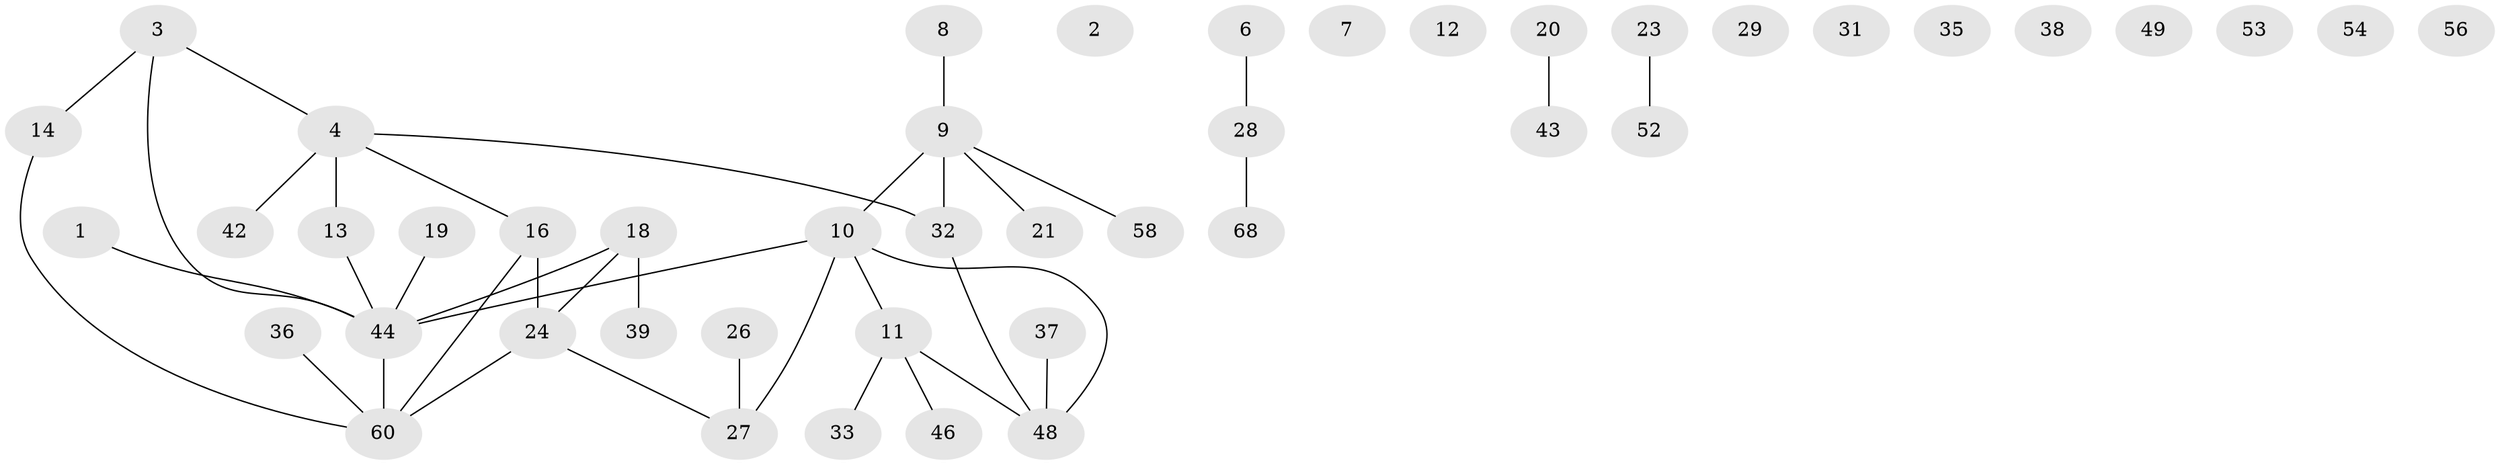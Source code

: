// original degree distribution, {2: 0.2638888888888889, 1: 0.4166666666666667, 5: 0.08333333333333333, 0: 0.09722222222222222, 6: 0.013888888888888888, 3: 0.08333333333333333, 4: 0.041666666666666664}
// Generated by graph-tools (version 1.1) at 2025/41/03/06/25 10:41:20]
// undirected, 45 vertices, 39 edges
graph export_dot {
graph [start="1"]
  node [color=gray90,style=filled];
  1 [super="+34"];
  2 [super="+64"];
  3 [super="+57"];
  4 [super="+5"];
  6 [super="+15"];
  7;
  8 [super="+69"];
  9 [super="+30"];
  10 [super="+25"];
  11 [super="+40"];
  12 [super="+51"];
  13;
  14 [super="+41"];
  16 [super="+17"];
  18 [super="+63"];
  19;
  20 [super="+22"];
  21;
  23 [super="+45"];
  24 [super="+61"];
  26;
  27 [super="+70"];
  28 [super="+72"];
  29;
  31;
  32 [super="+47"];
  33;
  35 [super="+71"];
  36;
  37;
  38;
  39 [super="+59"];
  42 [super="+62"];
  43;
  44 [super="+66"];
  46 [super="+55"];
  48 [super="+67"];
  49 [super="+50"];
  52;
  53;
  54;
  56;
  58;
  60 [super="+65"];
  68;
  1 -- 44;
  3 -- 4;
  3 -- 44;
  3 -- 14;
  4 -- 13;
  4 -- 32;
  4 -- 16;
  4 -- 42;
  6 -- 28;
  8 -- 9;
  9 -- 21;
  9 -- 58;
  9 -- 10 [weight=2];
  9 -- 32;
  10 -- 48;
  10 -- 44;
  10 -- 27;
  10 -- 11;
  11 -- 48;
  11 -- 33;
  11 -- 46;
  13 -- 44;
  14 -- 60;
  16 -- 24;
  16 -- 60;
  18 -- 44;
  18 -- 24;
  18 -- 39;
  19 -- 44;
  20 -- 43;
  23 -- 52;
  24 -- 27;
  24 -- 60;
  26 -- 27;
  28 -- 68;
  32 -- 48;
  36 -- 60;
  37 -- 48;
  44 -- 60;
}
